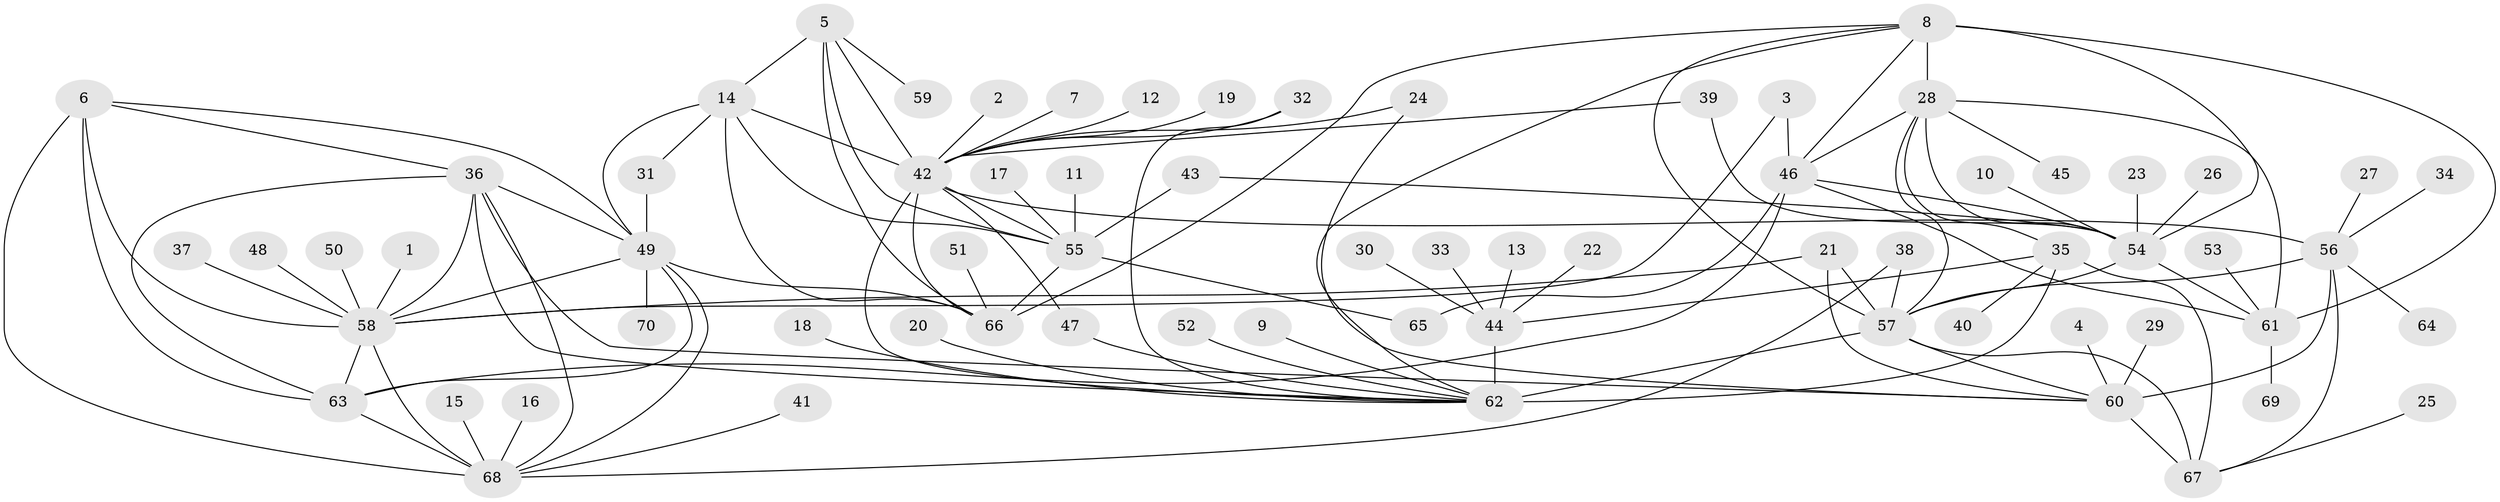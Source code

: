 // original degree distribution, {7: 0.03571428571428571, 10: 0.02857142857142857, 12: 0.04285714285714286, 8: 0.02857142857142857, 9: 0.06428571428571428, 11: 0.03571428571428571, 14: 0.007142857142857143, 6: 0.007142857142857143, 2: 0.18571428571428572, 1: 0.5428571428571428, 3: 0.02142857142857143}
// Generated by graph-tools (version 1.1) at 2025/02/03/09/25 03:02:33]
// undirected, 70 vertices, 117 edges
graph export_dot {
graph [start="1"]
  node [color=gray90,style=filled];
  1;
  2;
  3;
  4;
  5;
  6;
  7;
  8;
  9;
  10;
  11;
  12;
  13;
  14;
  15;
  16;
  17;
  18;
  19;
  20;
  21;
  22;
  23;
  24;
  25;
  26;
  27;
  28;
  29;
  30;
  31;
  32;
  33;
  34;
  35;
  36;
  37;
  38;
  39;
  40;
  41;
  42;
  43;
  44;
  45;
  46;
  47;
  48;
  49;
  50;
  51;
  52;
  53;
  54;
  55;
  56;
  57;
  58;
  59;
  60;
  61;
  62;
  63;
  64;
  65;
  66;
  67;
  68;
  69;
  70;
  1 -- 58 [weight=1.0];
  2 -- 42 [weight=1.0];
  3 -- 46 [weight=1.0];
  3 -- 58 [weight=1.0];
  4 -- 60 [weight=1.0];
  5 -- 14 [weight=2.0];
  5 -- 42 [weight=4.0];
  5 -- 55 [weight=2.0];
  5 -- 59 [weight=1.0];
  5 -- 66 [weight=2.0];
  6 -- 36 [weight=2.0];
  6 -- 49 [weight=2.0];
  6 -- 58 [weight=2.0];
  6 -- 63 [weight=2.0];
  6 -- 68 [weight=2.0];
  7 -- 42 [weight=1.0];
  8 -- 28 [weight=1.0];
  8 -- 46 [weight=1.0];
  8 -- 54 [weight=2.0];
  8 -- 57 [weight=1.0];
  8 -- 61 [weight=2.0];
  8 -- 62 [weight=1.0];
  8 -- 66 [weight=1.0];
  9 -- 62 [weight=1.0];
  10 -- 54 [weight=1.0];
  11 -- 55 [weight=1.0];
  12 -- 42 [weight=1.0];
  13 -- 44 [weight=1.0];
  14 -- 31 [weight=1.0];
  14 -- 42 [weight=2.0];
  14 -- 49 [weight=1.0];
  14 -- 55 [weight=1.0];
  14 -- 66 [weight=1.0];
  15 -- 68 [weight=1.0];
  16 -- 68 [weight=1.0];
  17 -- 55 [weight=1.0];
  18 -- 62 [weight=1.0];
  19 -- 42 [weight=1.0];
  20 -- 62 [weight=1.0];
  21 -- 57 [weight=1.0];
  21 -- 58 [weight=1.0];
  21 -- 60 [weight=1.0];
  22 -- 44 [weight=1.0];
  23 -- 54 [weight=1.0];
  24 -- 42 [weight=1.0];
  24 -- 60 [weight=1.0];
  25 -- 67 [weight=1.0];
  26 -- 54 [weight=1.0];
  27 -- 56 [weight=1.0];
  28 -- 35 [weight=1.0];
  28 -- 45 [weight=1.0];
  28 -- 46 [weight=1.0];
  28 -- 54 [weight=2.0];
  28 -- 57 [weight=1.0];
  28 -- 61 [weight=2.0];
  29 -- 60 [weight=1.0];
  30 -- 44 [weight=1.0];
  31 -- 49 [weight=1.0];
  32 -- 42 [weight=1.0];
  32 -- 62 [weight=1.0];
  33 -- 44 [weight=1.0];
  34 -- 56 [weight=1.0];
  35 -- 40 [weight=1.0];
  35 -- 44 [weight=2.0];
  35 -- 62 [weight=4.0];
  35 -- 67 [weight=1.0];
  36 -- 49 [weight=1.0];
  36 -- 58 [weight=1.0];
  36 -- 60 [weight=1.0];
  36 -- 62 [weight=1.0];
  36 -- 63 [weight=1.0];
  36 -- 68 [weight=1.0];
  37 -- 58 [weight=1.0];
  38 -- 57 [weight=1.0];
  38 -- 68 [weight=1.0];
  39 -- 42 [weight=1.0];
  39 -- 54 [weight=1.0];
  41 -- 68 [weight=1.0];
  42 -- 47 [weight=1.0];
  42 -- 55 [weight=2.0];
  42 -- 56 [weight=1.0];
  42 -- 62 [weight=1.0];
  42 -- 66 [weight=2.0];
  43 -- 54 [weight=1.0];
  43 -- 55 [weight=1.0];
  44 -- 62 [weight=8.0];
  46 -- 54 [weight=2.0];
  46 -- 61 [weight=2.0];
  46 -- 63 [weight=1.0];
  46 -- 65 [weight=1.0];
  47 -- 62 [weight=1.0];
  48 -- 58 [weight=1.0];
  49 -- 58 [weight=1.0];
  49 -- 63 [weight=1.0];
  49 -- 66 [weight=1.0];
  49 -- 68 [weight=1.0];
  49 -- 70 [weight=1.0];
  50 -- 58 [weight=1.0];
  51 -- 66 [weight=1.0];
  52 -- 62 [weight=1.0];
  53 -- 61 [weight=1.0];
  54 -- 57 [weight=1.0];
  54 -- 61 [weight=4.0];
  55 -- 65 [weight=1.0];
  55 -- 66 [weight=1.0];
  56 -- 57 [weight=2.0];
  56 -- 60 [weight=6.0];
  56 -- 64 [weight=1.0];
  56 -- 67 [weight=2.0];
  57 -- 60 [weight=3.0];
  57 -- 62 [weight=1.0];
  57 -- 67 [weight=1.0];
  58 -- 63 [weight=1.0];
  58 -- 68 [weight=1.0];
  60 -- 67 [weight=3.0];
  61 -- 69 [weight=1.0];
  63 -- 68 [weight=1.0];
}
